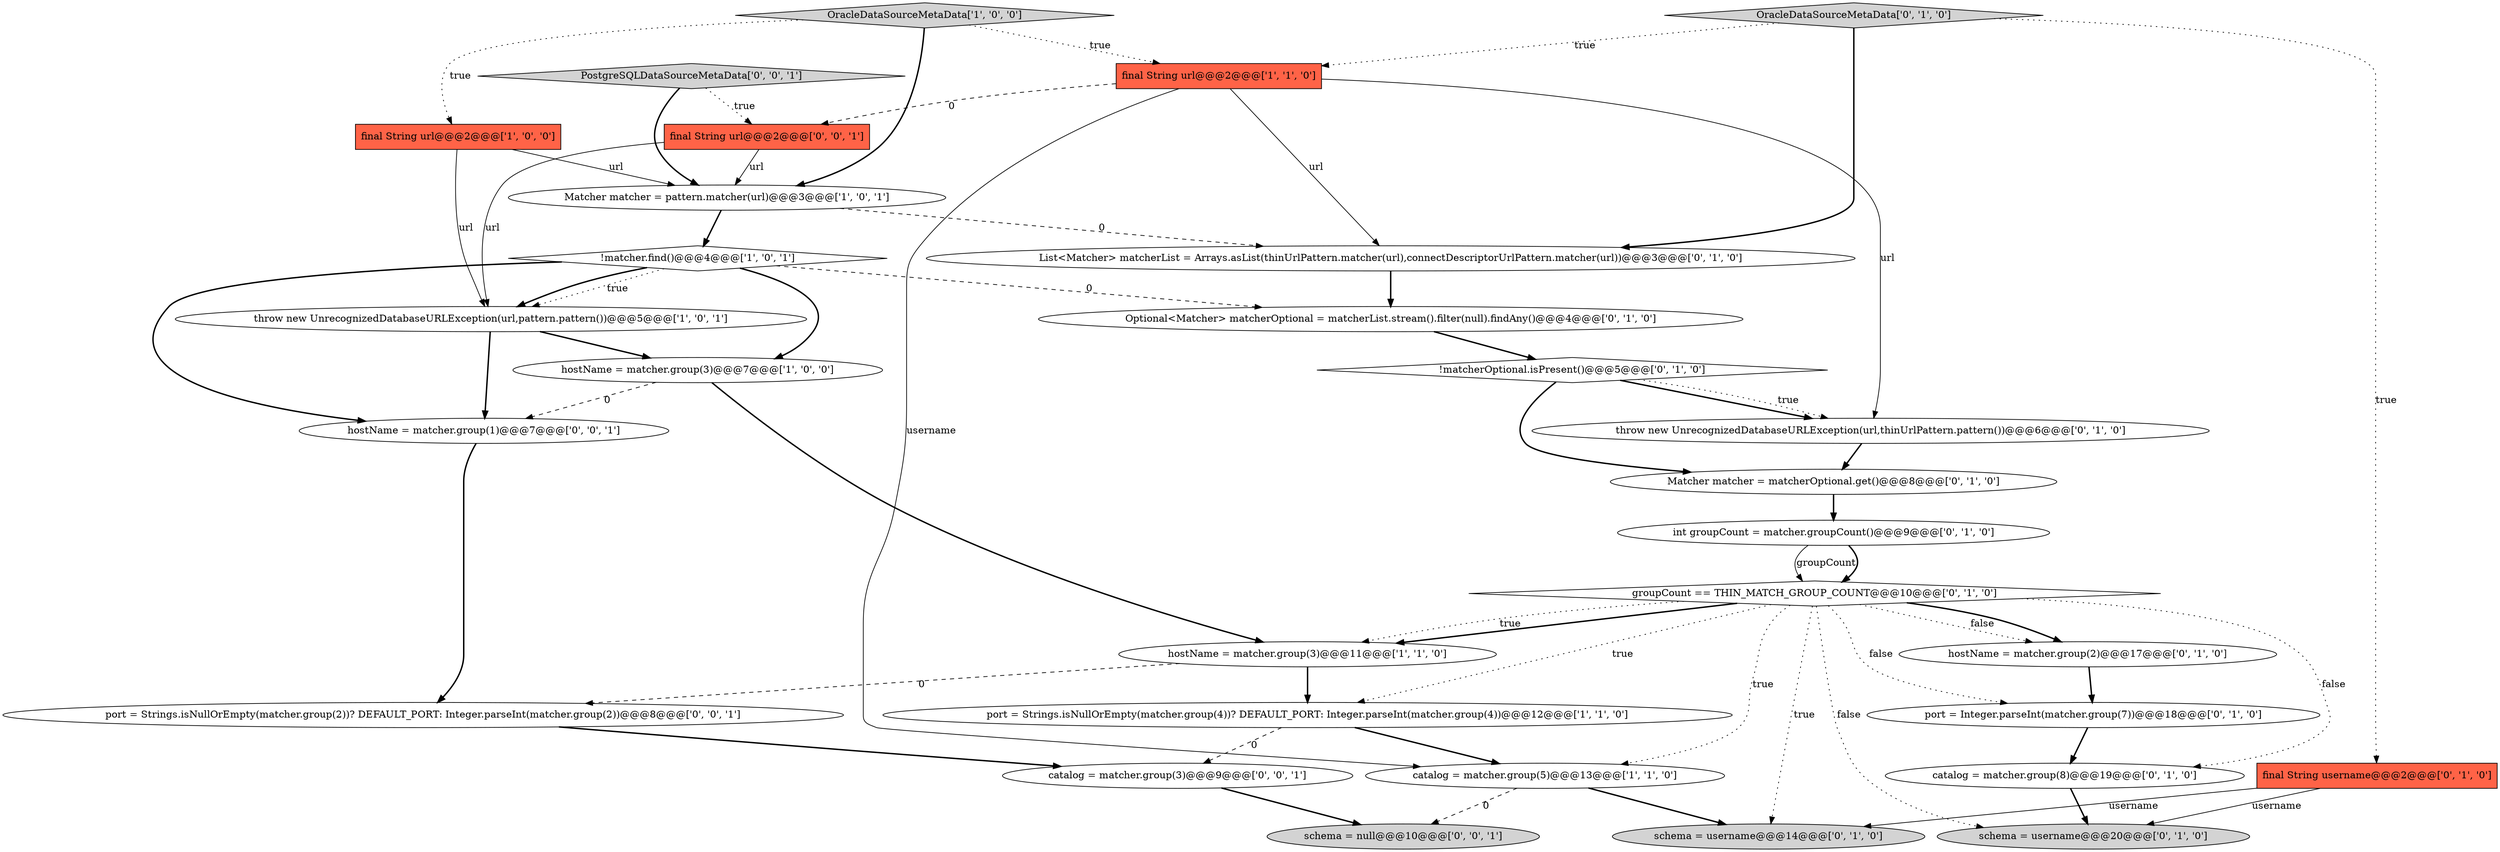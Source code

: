 digraph {
19 [style = filled, label = "!matcherOptional.isPresent()@@@5@@@['0', '1', '0']", fillcolor = white, shape = diamond image = "AAA0AAABBB2BBB"];
13 [style = filled, label = "final String username@@@2@@@['0', '1', '0']", fillcolor = tomato, shape = box image = "AAA0AAABBB2BBB"];
24 [style = filled, label = "hostName = matcher.group(1)@@@7@@@['0', '0', '1']", fillcolor = white, shape = ellipse image = "AAA0AAABBB3BBB"];
0 [style = filled, label = "hostName = matcher.group(3)@@@11@@@['1', '1', '0']", fillcolor = white, shape = ellipse image = "AAA0AAABBB1BBB"];
5 [style = filled, label = "hostName = matcher.group(3)@@@7@@@['1', '0', '0']", fillcolor = white, shape = ellipse image = "AAA0AAABBB1BBB"];
23 [style = filled, label = "int groupCount = matcher.groupCount()@@@9@@@['0', '1', '0']", fillcolor = white, shape = ellipse image = "AAA1AAABBB2BBB"];
27 [style = filled, label = "port = Strings.isNullOrEmpty(matcher.group(2))? DEFAULT_PORT: Integer.parseInt(matcher.group(2))@@@8@@@['0', '0', '1']", fillcolor = white, shape = ellipse image = "AAA0AAABBB3BBB"];
10 [style = filled, label = "List<Matcher> matcherList = Arrays.asList(thinUrlPattern.matcher(url),connectDescriptorUrlPattern.matcher(url))@@@3@@@['0', '1', '0']", fillcolor = white, shape = ellipse image = "AAA1AAABBB2BBB"];
20 [style = filled, label = "port = Integer.parseInt(matcher.group(7))@@@18@@@['0', '1', '0']", fillcolor = white, shape = ellipse image = "AAA1AAABBB2BBB"];
25 [style = filled, label = "catalog = matcher.group(3)@@@9@@@['0', '0', '1']", fillcolor = white, shape = ellipse image = "AAA0AAABBB3BBB"];
15 [style = filled, label = "Optional<Matcher> matcherOptional = matcherList.stream().filter(null).findAny()@@@4@@@['0', '1', '0']", fillcolor = white, shape = ellipse image = "AAA1AAABBB2BBB"];
21 [style = filled, label = "OracleDataSourceMetaData['0', '1', '0']", fillcolor = lightgray, shape = diamond image = "AAA0AAABBB2BBB"];
7 [style = filled, label = "OracleDataSourceMetaData['1', '0', '0']", fillcolor = lightgray, shape = diamond image = "AAA0AAABBB1BBB"];
1 [style = filled, label = "throw new UnrecognizedDatabaseURLException(url,pattern.pattern())@@@5@@@['1', '0', '1']", fillcolor = white, shape = ellipse image = "AAA0AAABBB1BBB"];
8 [style = filled, label = "final String url@@@2@@@['1', '1', '0']", fillcolor = tomato, shape = box image = "AAA0AAABBB1BBB"];
22 [style = filled, label = "throw new UnrecognizedDatabaseURLException(url,thinUrlPattern.pattern())@@@6@@@['0', '1', '0']", fillcolor = white, shape = ellipse image = "AAA1AAABBB2BBB"];
18 [style = filled, label = "schema = username@@@20@@@['0', '1', '0']", fillcolor = lightgray, shape = ellipse image = "AAA1AAABBB2BBB"];
9 [style = filled, label = "!matcher.find()@@@4@@@['1', '0', '1']", fillcolor = white, shape = diamond image = "AAA0AAABBB1BBB"];
17 [style = filled, label = "Matcher matcher = matcherOptional.get()@@@8@@@['0', '1', '0']", fillcolor = white, shape = ellipse image = "AAA1AAABBB2BBB"];
4 [style = filled, label = "final String url@@@2@@@['1', '0', '0']", fillcolor = tomato, shape = box image = "AAA0AAABBB1BBB"];
3 [style = filled, label = "port = Strings.isNullOrEmpty(matcher.group(4))? DEFAULT_PORT: Integer.parseInt(matcher.group(4))@@@12@@@['1', '1', '0']", fillcolor = white, shape = ellipse image = "AAA0AAABBB1BBB"];
12 [style = filled, label = "groupCount == THIN_MATCH_GROUP_COUNT@@@10@@@['0', '1', '0']", fillcolor = white, shape = diamond image = "AAA1AAABBB2BBB"];
28 [style = filled, label = "final String url@@@2@@@['0', '0', '1']", fillcolor = tomato, shape = box image = "AAA0AAABBB3BBB"];
11 [style = filled, label = "hostName = matcher.group(2)@@@17@@@['0', '1', '0']", fillcolor = white, shape = ellipse image = "AAA1AAABBB2BBB"];
6 [style = filled, label = "catalog = matcher.group(5)@@@13@@@['1', '1', '0']", fillcolor = white, shape = ellipse image = "AAA0AAABBB1BBB"];
2 [style = filled, label = "Matcher matcher = pattern.matcher(url)@@@3@@@['1', '0', '1']", fillcolor = white, shape = ellipse image = "AAA0AAABBB1BBB"];
29 [style = filled, label = "schema = null@@@10@@@['0', '0', '1']", fillcolor = lightgray, shape = ellipse image = "AAA0AAABBB3BBB"];
16 [style = filled, label = "catalog = matcher.group(8)@@@19@@@['0', '1', '0']", fillcolor = white, shape = ellipse image = "AAA1AAABBB2BBB"];
14 [style = filled, label = "schema = username@@@14@@@['0', '1', '0']", fillcolor = lightgray, shape = ellipse image = "AAA0AAABBB2BBB"];
26 [style = filled, label = "PostgreSQLDataSourceMetaData['0', '0', '1']", fillcolor = lightgray, shape = diamond image = "AAA0AAABBB3BBB"];
28->2 [style = solid, label="url"];
12->0 [style = bold, label=""];
8->6 [style = solid, label="username"];
8->28 [style = dashed, label="0"];
25->29 [style = bold, label=""];
7->4 [style = dotted, label="true"];
12->16 [style = dotted, label="false"];
8->22 [style = solid, label="url"];
11->20 [style = bold, label=""];
27->25 [style = bold, label=""];
26->2 [style = bold, label=""];
26->28 [style = dotted, label="true"];
20->16 [style = bold, label=""];
5->24 [style = dashed, label="0"];
13->14 [style = solid, label="username"];
16->18 [style = bold, label=""];
0->27 [style = dashed, label="0"];
7->8 [style = dotted, label="true"];
4->2 [style = solid, label="url"];
12->0 [style = dotted, label="true"];
9->1 [style = dotted, label="true"];
15->19 [style = bold, label=""];
19->22 [style = bold, label=""];
2->10 [style = dashed, label="0"];
0->3 [style = bold, label=""];
12->11 [style = dotted, label="false"];
22->17 [style = bold, label=""];
1->24 [style = bold, label=""];
3->25 [style = dashed, label="0"];
13->18 [style = solid, label="username"];
21->10 [style = bold, label=""];
3->6 [style = bold, label=""];
2->9 [style = bold, label=""];
5->0 [style = bold, label=""];
9->24 [style = bold, label=""];
23->12 [style = solid, label="groupCount"];
6->14 [style = bold, label=""];
6->29 [style = dashed, label="0"];
23->12 [style = bold, label=""];
19->22 [style = dotted, label="true"];
19->17 [style = bold, label=""];
9->15 [style = dashed, label="0"];
12->14 [style = dotted, label="true"];
17->23 [style = bold, label=""];
12->18 [style = dotted, label="false"];
21->8 [style = dotted, label="true"];
12->20 [style = dotted, label="false"];
12->11 [style = bold, label=""];
10->15 [style = bold, label=""];
24->27 [style = bold, label=""];
12->6 [style = dotted, label="true"];
8->10 [style = solid, label="url"];
9->1 [style = bold, label=""];
9->5 [style = bold, label=""];
28->1 [style = solid, label="url"];
4->1 [style = solid, label="url"];
12->3 [style = dotted, label="true"];
21->13 [style = dotted, label="true"];
1->5 [style = bold, label=""];
7->2 [style = bold, label=""];
}
